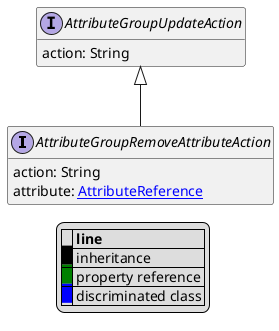 @startuml

hide empty fields
hide empty methods
legend
|= |= line |
|<back:black>   </back>| inheritance |
|<back:green>   </back>| property reference |
|<back:blue>   </back>| discriminated class |
endlegend
interface AttributeGroupRemoveAttributeAction [[AttributeGroupRemoveAttributeAction.svg]] extends AttributeGroupUpdateAction {
    action: String
    attribute: [[AttributeReference.svg AttributeReference]]
}
interface AttributeGroupUpdateAction [[AttributeGroupUpdateAction.svg]]  {
    action: String
}





@enduml
